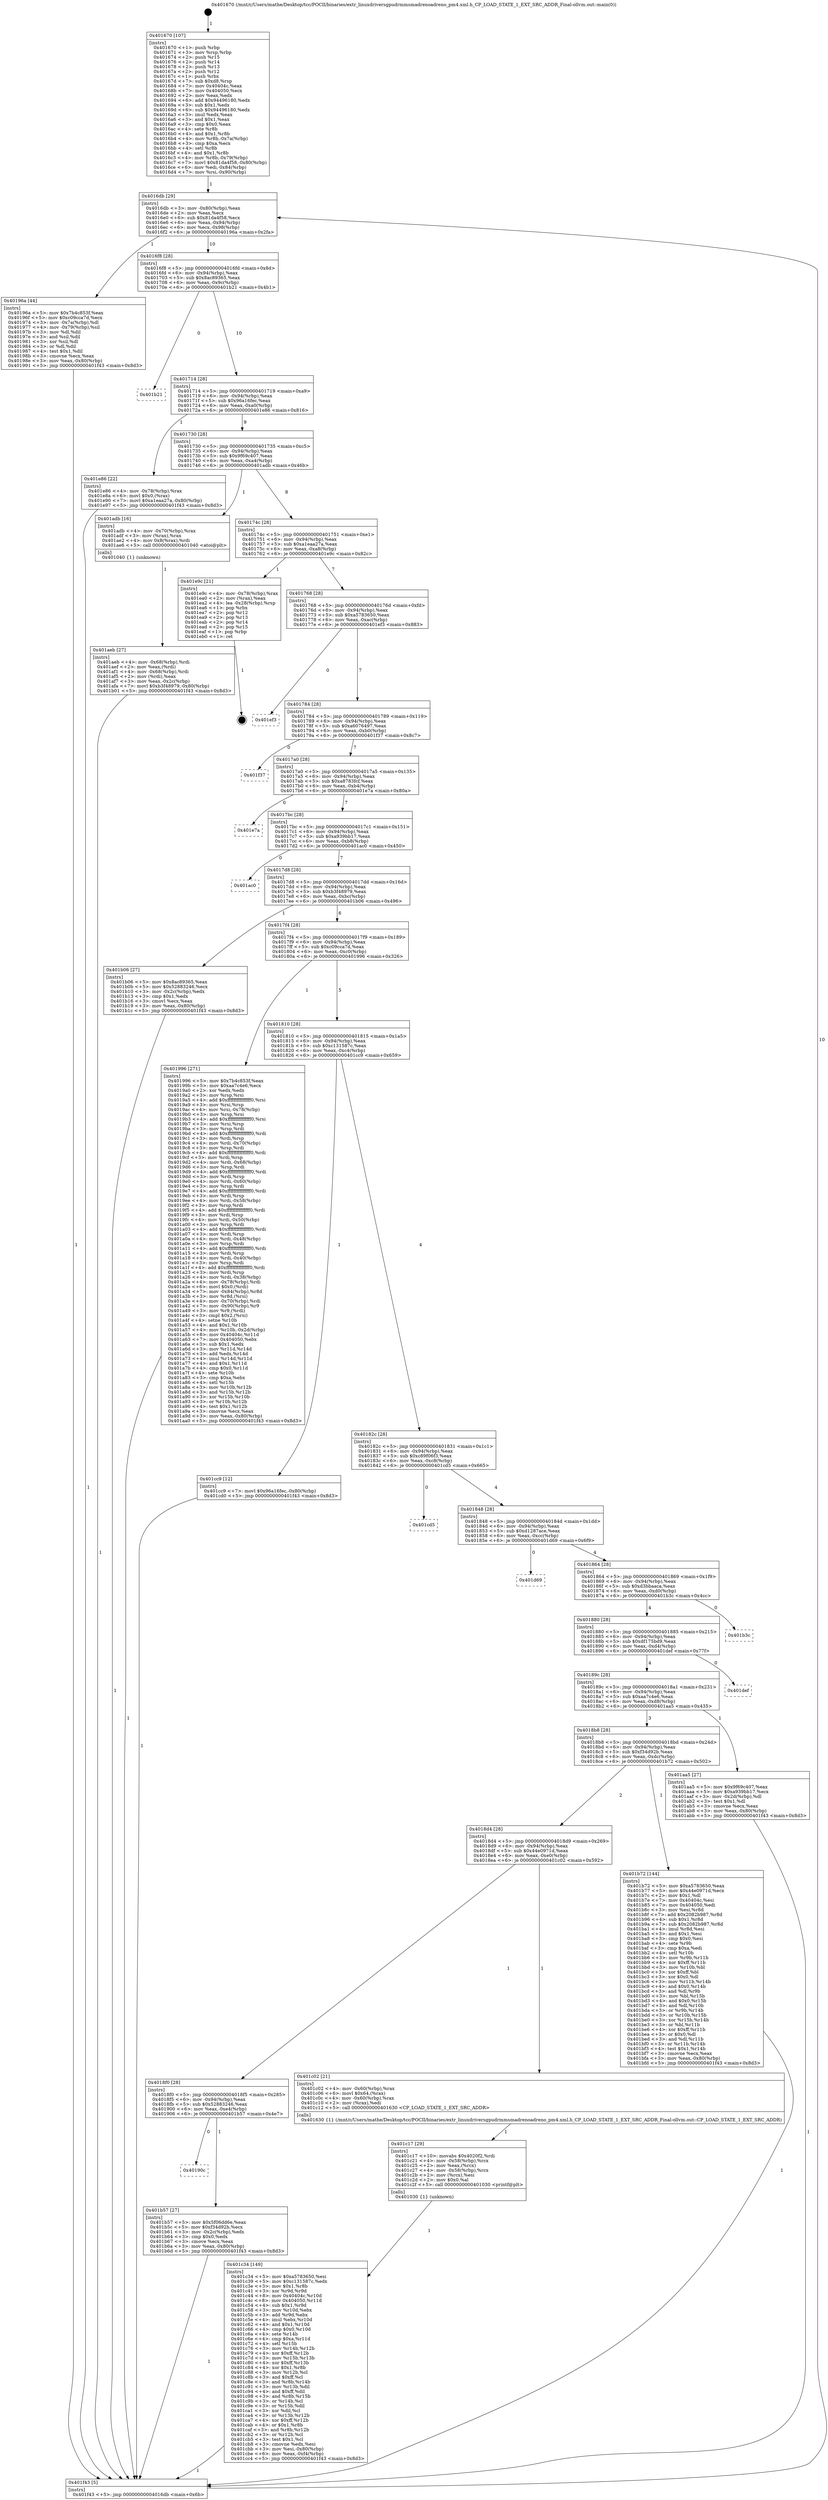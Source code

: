 digraph "0x401670" {
  label = "0x401670 (/mnt/c/Users/mathe/Desktop/tcc/POCII/binaries/extr_linuxdriversgpudrmmsmadrenoadreno_pm4.xml.h_CP_LOAD_STATE_1_EXT_SRC_ADDR_Final-ollvm.out::main(0))"
  labelloc = "t"
  node[shape=record]

  Entry [label="",width=0.3,height=0.3,shape=circle,fillcolor=black,style=filled]
  "0x4016db" [label="{
     0x4016db [29]\l
     | [instrs]\l
     &nbsp;&nbsp;0x4016db \<+3\>: mov -0x80(%rbp),%eax\l
     &nbsp;&nbsp;0x4016de \<+2\>: mov %eax,%ecx\l
     &nbsp;&nbsp;0x4016e0 \<+6\>: sub $0x81da4f58,%ecx\l
     &nbsp;&nbsp;0x4016e6 \<+6\>: mov %eax,-0x94(%rbp)\l
     &nbsp;&nbsp;0x4016ec \<+6\>: mov %ecx,-0x98(%rbp)\l
     &nbsp;&nbsp;0x4016f2 \<+6\>: je 000000000040196a \<main+0x2fa\>\l
  }"]
  "0x40196a" [label="{
     0x40196a [44]\l
     | [instrs]\l
     &nbsp;&nbsp;0x40196a \<+5\>: mov $0x7b4c853f,%eax\l
     &nbsp;&nbsp;0x40196f \<+5\>: mov $0xc09cca7d,%ecx\l
     &nbsp;&nbsp;0x401974 \<+3\>: mov -0x7a(%rbp),%dl\l
     &nbsp;&nbsp;0x401977 \<+4\>: mov -0x79(%rbp),%sil\l
     &nbsp;&nbsp;0x40197b \<+3\>: mov %dl,%dil\l
     &nbsp;&nbsp;0x40197e \<+3\>: and %sil,%dil\l
     &nbsp;&nbsp;0x401981 \<+3\>: xor %sil,%dl\l
     &nbsp;&nbsp;0x401984 \<+3\>: or %dl,%dil\l
     &nbsp;&nbsp;0x401987 \<+4\>: test $0x1,%dil\l
     &nbsp;&nbsp;0x40198b \<+3\>: cmovne %ecx,%eax\l
     &nbsp;&nbsp;0x40198e \<+3\>: mov %eax,-0x80(%rbp)\l
     &nbsp;&nbsp;0x401991 \<+5\>: jmp 0000000000401f43 \<main+0x8d3\>\l
  }"]
  "0x4016f8" [label="{
     0x4016f8 [28]\l
     | [instrs]\l
     &nbsp;&nbsp;0x4016f8 \<+5\>: jmp 00000000004016fd \<main+0x8d\>\l
     &nbsp;&nbsp;0x4016fd \<+6\>: mov -0x94(%rbp),%eax\l
     &nbsp;&nbsp;0x401703 \<+5\>: sub $0x8ac89365,%eax\l
     &nbsp;&nbsp;0x401708 \<+6\>: mov %eax,-0x9c(%rbp)\l
     &nbsp;&nbsp;0x40170e \<+6\>: je 0000000000401b21 \<main+0x4b1\>\l
  }"]
  "0x401f43" [label="{
     0x401f43 [5]\l
     | [instrs]\l
     &nbsp;&nbsp;0x401f43 \<+5\>: jmp 00000000004016db \<main+0x6b\>\l
  }"]
  "0x401670" [label="{
     0x401670 [107]\l
     | [instrs]\l
     &nbsp;&nbsp;0x401670 \<+1\>: push %rbp\l
     &nbsp;&nbsp;0x401671 \<+3\>: mov %rsp,%rbp\l
     &nbsp;&nbsp;0x401674 \<+2\>: push %r15\l
     &nbsp;&nbsp;0x401676 \<+2\>: push %r14\l
     &nbsp;&nbsp;0x401678 \<+2\>: push %r13\l
     &nbsp;&nbsp;0x40167a \<+2\>: push %r12\l
     &nbsp;&nbsp;0x40167c \<+1\>: push %rbx\l
     &nbsp;&nbsp;0x40167d \<+7\>: sub $0xd8,%rsp\l
     &nbsp;&nbsp;0x401684 \<+7\>: mov 0x40404c,%eax\l
     &nbsp;&nbsp;0x40168b \<+7\>: mov 0x404050,%ecx\l
     &nbsp;&nbsp;0x401692 \<+2\>: mov %eax,%edx\l
     &nbsp;&nbsp;0x401694 \<+6\>: add $0x94496180,%edx\l
     &nbsp;&nbsp;0x40169a \<+3\>: sub $0x1,%edx\l
     &nbsp;&nbsp;0x40169d \<+6\>: sub $0x94496180,%edx\l
     &nbsp;&nbsp;0x4016a3 \<+3\>: imul %edx,%eax\l
     &nbsp;&nbsp;0x4016a6 \<+3\>: and $0x1,%eax\l
     &nbsp;&nbsp;0x4016a9 \<+3\>: cmp $0x0,%eax\l
     &nbsp;&nbsp;0x4016ac \<+4\>: sete %r8b\l
     &nbsp;&nbsp;0x4016b0 \<+4\>: and $0x1,%r8b\l
     &nbsp;&nbsp;0x4016b4 \<+4\>: mov %r8b,-0x7a(%rbp)\l
     &nbsp;&nbsp;0x4016b8 \<+3\>: cmp $0xa,%ecx\l
     &nbsp;&nbsp;0x4016bb \<+4\>: setl %r8b\l
     &nbsp;&nbsp;0x4016bf \<+4\>: and $0x1,%r8b\l
     &nbsp;&nbsp;0x4016c3 \<+4\>: mov %r8b,-0x79(%rbp)\l
     &nbsp;&nbsp;0x4016c7 \<+7\>: movl $0x81da4f58,-0x80(%rbp)\l
     &nbsp;&nbsp;0x4016ce \<+6\>: mov %edi,-0x84(%rbp)\l
     &nbsp;&nbsp;0x4016d4 \<+7\>: mov %rsi,-0x90(%rbp)\l
  }"]
  Exit [label="",width=0.3,height=0.3,shape=circle,fillcolor=black,style=filled,peripheries=2]
  "0x401b21" [label="{
     0x401b21\l
  }", style=dashed]
  "0x401714" [label="{
     0x401714 [28]\l
     | [instrs]\l
     &nbsp;&nbsp;0x401714 \<+5\>: jmp 0000000000401719 \<main+0xa9\>\l
     &nbsp;&nbsp;0x401719 \<+6\>: mov -0x94(%rbp),%eax\l
     &nbsp;&nbsp;0x40171f \<+5\>: sub $0x96a16fec,%eax\l
     &nbsp;&nbsp;0x401724 \<+6\>: mov %eax,-0xa0(%rbp)\l
     &nbsp;&nbsp;0x40172a \<+6\>: je 0000000000401e86 \<main+0x816\>\l
  }"]
  "0x401c34" [label="{
     0x401c34 [149]\l
     | [instrs]\l
     &nbsp;&nbsp;0x401c34 \<+5\>: mov $0xa5783650,%esi\l
     &nbsp;&nbsp;0x401c39 \<+5\>: mov $0xc131587c,%edx\l
     &nbsp;&nbsp;0x401c3e \<+3\>: mov $0x1,%r8b\l
     &nbsp;&nbsp;0x401c41 \<+3\>: xor %r9d,%r9d\l
     &nbsp;&nbsp;0x401c44 \<+8\>: mov 0x40404c,%r10d\l
     &nbsp;&nbsp;0x401c4c \<+8\>: mov 0x404050,%r11d\l
     &nbsp;&nbsp;0x401c54 \<+4\>: sub $0x1,%r9d\l
     &nbsp;&nbsp;0x401c58 \<+3\>: mov %r10d,%ebx\l
     &nbsp;&nbsp;0x401c5b \<+3\>: add %r9d,%ebx\l
     &nbsp;&nbsp;0x401c5e \<+4\>: imul %ebx,%r10d\l
     &nbsp;&nbsp;0x401c62 \<+4\>: and $0x1,%r10d\l
     &nbsp;&nbsp;0x401c66 \<+4\>: cmp $0x0,%r10d\l
     &nbsp;&nbsp;0x401c6a \<+4\>: sete %r14b\l
     &nbsp;&nbsp;0x401c6e \<+4\>: cmp $0xa,%r11d\l
     &nbsp;&nbsp;0x401c72 \<+4\>: setl %r15b\l
     &nbsp;&nbsp;0x401c76 \<+3\>: mov %r14b,%r12b\l
     &nbsp;&nbsp;0x401c79 \<+4\>: xor $0xff,%r12b\l
     &nbsp;&nbsp;0x401c7d \<+3\>: mov %r15b,%r13b\l
     &nbsp;&nbsp;0x401c80 \<+4\>: xor $0xff,%r13b\l
     &nbsp;&nbsp;0x401c84 \<+4\>: xor $0x1,%r8b\l
     &nbsp;&nbsp;0x401c88 \<+3\>: mov %r12b,%cl\l
     &nbsp;&nbsp;0x401c8b \<+3\>: and $0xff,%cl\l
     &nbsp;&nbsp;0x401c8e \<+3\>: and %r8b,%r14b\l
     &nbsp;&nbsp;0x401c91 \<+3\>: mov %r13b,%dil\l
     &nbsp;&nbsp;0x401c94 \<+4\>: and $0xff,%dil\l
     &nbsp;&nbsp;0x401c98 \<+3\>: and %r8b,%r15b\l
     &nbsp;&nbsp;0x401c9b \<+3\>: or %r14b,%cl\l
     &nbsp;&nbsp;0x401c9e \<+3\>: or %r15b,%dil\l
     &nbsp;&nbsp;0x401ca1 \<+3\>: xor %dil,%cl\l
     &nbsp;&nbsp;0x401ca4 \<+3\>: or %r13b,%r12b\l
     &nbsp;&nbsp;0x401ca7 \<+4\>: xor $0xff,%r12b\l
     &nbsp;&nbsp;0x401cab \<+4\>: or $0x1,%r8b\l
     &nbsp;&nbsp;0x401caf \<+3\>: and %r8b,%r12b\l
     &nbsp;&nbsp;0x401cb2 \<+3\>: or %r12b,%cl\l
     &nbsp;&nbsp;0x401cb5 \<+3\>: test $0x1,%cl\l
     &nbsp;&nbsp;0x401cb8 \<+3\>: cmovne %edx,%esi\l
     &nbsp;&nbsp;0x401cbb \<+3\>: mov %esi,-0x80(%rbp)\l
     &nbsp;&nbsp;0x401cbe \<+6\>: mov %eax,-0xf4(%rbp)\l
     &nbsp;&nbsp;0x401cc4 \<+5\>: jmp 0000000000401f43 \<main+0x8d3\>\l
  }"]
  "0x401e86" [label="{
     0x401e86 [22]\l
     | [instrs]\l
     &nbsp;&nbsp;0x401e86 \<+4\>: mov -0x78(%rbp),%rax\l
     &nbsp;&nbsp;0x401e8a \<+6\>: movl $0x0,(%rax)\l
     &nbsp;&nbsp;0x401e90 \<+7\>: movl $0xa1eaa27a,-0x80(%rbp)\l
     &nbsp;&nbsp;0x401e97 \<+5\>: jmp 0000000000401f43 \<main+0x8d3\>\l
  }"]
  "0x401730" [label="{
     0x401730 [28]\l
     | [instrs]\l
     &nbsp;&nbsp;0x401730 \<+5\>: jmp 0000000000401735 \<main+0xc5\>\l
     &nbsp;&nbsp;0x401735 \<+6\>: mov -0x94(%rbp),%eax\l
     &nbsp;&nbsp;0x40173b \<+5\>: sub $0x9f69c407,%eax\l
     &nbsp;&nbsp;0x401740 \<+6\>: mov %eax,-0xa4(%rbp)\l
     &nbsp;&nbsp;0x401746 \<+6\>: je 0000000000401adb \<main+0x46b\>\l
  }"]
  "0x401c17" [label="{
     0x401c17 [29]\l
     | [instrs]\l
     &nbsp;&nbsp;0x401c17 \<+10\>: movabs $0x4020f2,%rdi\l
     &nbsp;&nbsp;0x401c21 \<+4\>: mov -0x58(%rbp),%rcx\l
     &nbsp;&nbsp;0x401c25 \<+2\>: mov %eax,(%rcx)\l
     &nbsp;&nbsp;0x401c27 \<+4\>: mov -0x58(%rbp),%rcx\l
     &nbsp;&nbsp;0x401c2b \<+2\>: mov (%rcx),%esi\l
     &nbsp;&nbsp;0x401c2d \<+2\>: mov $0x0,%al\l
     &nbsp;&nbsp;0x401c2f \<+5\>: call 0000000000401030 \<printf@plt\>\l
     | [calls]\l
     &nbsp;&nbsp;0x401030 \{1\} (unknown)\l
  }"]
  "0x401adb" [label="{
     0x401adb [16]\l
     | [instrs]\l
     &nbsp;&nbsp;0x401adb \<+4\>: mov -0x70(%rbp),%rax\l
     &nbsp;&nbsp;0x401adf \<+3\>: mov (%rax),%rax\l
     &nbsp;&nbsp;0x401ae2 \<+4\>: mov 0x8(%rax),%rdi\l
     &nbsp;&nbsp;0x401ae6 \<+5\>: call 0000000000401040 \<atoi@plt\>\l
     | [calls]\l
     &nbsp;&nbsp;0x401040 \{1\} (unknown)\l
  }"]
  "0x40174c" [label="{
     0x40174c [28]\l
     | [instrs]\l
     &nbsp;&nbsp;0x40174c \<+5\>: jmp 0000000000401751 \<main+0xe1\>\l
     &nbsp;&nbsp;0x401751 \<+6\>: mov -0x94(%rbp),%eax\l
     &nbsp;&nbsp;0x401757 \<+5\>: sub $0xa1eaa27a,%eax\l
     &nbsp;&nbsp;0x40175c \<+6\>: mov %eax,-0xa8(%rbp)\l
     &nbsp;&nbsp;0x401762 \<+6\>: je 0000000000401e9c \<main+0x82c\>\l
  }"]
  "0x40190c" [label="{
     0x40190c\l
  }", style=dashed]
  "0x401e9c" [label="{
     0x401e9c [21]\l
     | [instrs]\l
     &nbsp;&nbsp;0x401e9c \<+4\>: mov -0x78(%rbp),%rax\l
     &nbsp;&nbsp;0x401ea0 \<+2\>: mov (%rax),%eax\l
     &nbsp;&nbsp;0x401ea2 \<+4\>: lea -0x28(%rbp),%rsp\l
     &nbsp;&nbsp;0x401ea6 \<+1\>: pop %rbx\l
     &nbsp;&nbsp;0x401ea7 \<+2\>: pop %r12\l
     &nbsp;&nbsp;0x401ea9 \<+2\>: pop %r13\l
     &nbsp;&nbsp;0x401eab \<+2\>: pop %r14\l
     &nbsp;&nbsp;0x401ead \<+2\>: pop %r15\l
     &nbsp;&nbsp;0x401eaf \<+1\>: pop %rbp\l
     &nbsp;&nbsp;0x401eb0 \<+1\>: ret\l
  }"]
  "0x401768" [label="{
     0x401768 [28]\l
     | [instrs]\l
     &nbsp;&nbsp;0x401768 \<+5\>: jmp 000000000040176d \<main+0xfd\>\l
     &nbsp;&nbsp;0x40176d \<+6\>: mov -0x94(%rbp),%eax\l
     &nbsp;&nbsp;0x401773 \<+5\>: sub $0xa5783650,%eax\l
     &nbsp;&nbsp;0x401778 \<+6\>: mov %eax,-0xac(%rbp)\l
     &nbsp;&nbsp;0x40177e \<+6\>: je 0000000000401ef3 \<main+0x883\>\l
  }"]
  "0x401b57" [label="{
     0x401b57 [27]\l
     | [instrs]\l
     &nbsp;&nbsp;0x401b57 \<+5\>: mov $0x5f06dd6e,%eax\l
     &nbsp;&nbsp;0x401b5c \<+5\>: mov $0xf34d92b,%ecx\l
     &nbsp;&nbsp;0x401b61 \<+3\>: mov -0x2c(%rbp),%edx\l
     &nbsp;&nbsp;0x401b64 \<+3\>: cmp $0x0,%edx\l
     &nbsp;&nbsp;0x401b67 \<+3\>: cmove %ecx,%eax\l
     &nbsp;&nbsp;0x401b6a \<+3\>: mov %eax,-0x80(%rbp)\l
     &nbsp;&nbsp;0x401b6d \<+5\>: jmp 0000000000401f43 \<main+0x8d3\>\l
  }"]
  "0x401ef3" [label="{
     0x401ef3\l
  }", style=dashed]
  "0x401784" [label="{
     0x401784 [28]\l
     | [instrs]\l
     &nbsp;&nbsp;0x401784 \<+5\>: jmp 0000000000401789 \<main+0x119\>\l
     &nbsp;&nbsp;0x401789 \<+6\>: mov -0x94(%rbp),%eax\l
     &nbsp;&nbsp;0x40178f \<+5\>: sub $0xa6076497,%eax\l
     &nbsp;&nbsp;0x401794 \<+6\>: mov %eax,-0xb0(%rbp)\l
     &nbsp;&nbsp;0x40179a \<+6\>: je 0000000000401f37 \<main+0x8c7\>\l
  }"]
  "0x4018f0" [label="{
     0x4018f0 [28]\l
     | [instrs]\l
     &nbsp;&nbsp;0x4018f0 \<+5\>: jmp 00000000004018f5 \<main+0x285\>\l
     &nbsp;&nbsp;0x4018f5 \<+6\>: mov -0x94(%rbp),%eax\l
     &nbsp;&nbsp;0x4018fb \<+5\>: sub $0x52883246,%eax\l
     &nbsp;&nbsp;0x401900 \<+6\>: mov %eax,-0xe4(%rbp)\l
     &nbsp;&nbsp;0x401906 \<+6\>: je 0000000000401b57 \<main+0x4e7\>\l
  }"]
  "0x401f37" [label="{
     0x401f37\l
  }", style=dashed]
  "0x4017a0" [label="{
     0x4017a0 [28]\l
     | [instrs]\l
     &nbsp;&nbsp;0x4017a0 \<+5\>: jmp 00000000004017a5 \<main+0x135\>\l
     &nbsp;&nbsp;0x4017a5 \<+6\>: mov -0x94(%rbp),%eax\l
     &nbsp;&nbsp;0x4017ab \<+5\>: sub $0xa8783fcf,%eax\l
     &nbsp;&nbsp;0x4017b0 \<+6\>: mov %eax,-0xb4(%rbp)\l
     &nbsp;&nbsp;0x4017b6 \<+6\>: je 0000000000401e7a \<main+0x80a\>\l
  }"]
  "0x401c02" [label="{
     0x401c02 [21]\l
     | [instrs]\l
     &nbsp;&nbsp;0x401c02 \<+4\>: mov -0x60(%rbp),%rax\l
     &nbsp;&nbsp;0x401c06 \<+6\>: movl $0x64,(%rax)\l
     &nbsp;&nbsp;0x401c0c \<+4\>: mov -0x60(%rbp),%rax\l
     &nbsp;&nbsp;0x401c10 \<+2\>: mov (%rax),%edi\l
     &nbsp;&nbsp;0x401c12 \<+5\>: call 0000000000401630 \<CP_LOAD_STATE_1_EXT_SRC_ADDR\>\l
     | [calls]\l
     &nbsp;&nbsp;0x401630 \{1\} (/mnt/c/Users/mathe/Desktop/tcc/POCII/binaries/extr_linuxdriversgpudrmmsmadrenoadreno_pm4.xml.h_CP_LOAD_STATE_1_EXT_SRC_ADDR_Final-ollvm.out::CP_LOAD_STATE_1_EXT_SRC_ADDR)\l
  }"]
  "0x401e7a" [label="{
     0x401e7a\l
  }", style=dashed]
  "0x4017bc" [label="{
     0x4017bc [28]\l
     | [instrs]\l
     &nbsp;&nbsp;0x4017bc \<+5\>: jmp 00000000004017c1 \<main+0x151\>\l
     &nbsp;&nbsp;0x4017c1 \<+6\>: mov -0x94(%rbp),%eax\l
     &nbsp;&nbsp;0x4017c7 \<+5\>: sub $0xa939bb17,%eax\l
     &nbsp;&nbsp;0x4017cc \<+6\>: mov %eax,-0xb8(%rbp)\l
     &nbsp;&nbsp;0x4017d2 \<+6\>: je 0000000000401ac0 \<main+0x450\>\l
  }"]
  "0x4018d4" [label="{
     0x4018d4 [28]\l
     | [instrs]\l
     &nbsp;&nbsp;0x4018d4 \<+5\>: jmp 00000000004018d9 \<main+0x269\>\l
     &nbsp;&nbsp;0x4018d9 \<+6\>: mov -0x94(%rbp),%eax\l
     &nbsp;&nbsp;0x4018df \<+5\>: sub $0x44e0971d,%eax\l
     &nbsp;&nbsp;0x4018e4 \<+6\>: mov %eax,-0xe0(%rbp)\l
     &nbsp;&nbsp;0x4018ea \<+6\>: je 0000000000401c02 \<main+0x592\>\l
  }"]
  "0x401ac0" [label="{
     0x401ac0\l
  }", style=dashed]
  "0x4017d8" [label="{
     0x4017d8 [28]\l
     | [instrs]\l
     &nbsp;&nbsp;0x4017d8 \<+5\>: jmp 00000000004017dd \<main+0x16d\>\l
     &nbsp;&nbsp;0x4017dd \<+6\>: mov -0x94(%rbp),%eax\l
     &nbsp;&nbsp;0x4017e3 \<+5\>: sub $0xb3f48979,%eax\l
     &nbsp;&nbsp;0x4017e8 \<+6\>: mov %eax,-0xbc(%rbp)\l
     &nbsp;&nbsp;0x4017ee \<+6\>: je 0000000000401b06 \<main+0x496\>\l
  }"]
  "0x401b72" [label="{
     0x401b72 [144]\l
     | [instrs]\l
     &nbsp;&nbsp;0x401b72 \<+5\>: mov $0xa5783650,%eax\l
     &nbsp;&nbsp;0x401b77 \<+5\>: mov $0x44e0971d,%ecx\l
     &nbsp;&nbsp;0x401b7c \<+2\>: mov $0x1,%dl\l
     &nbsp;&nbsp;0x401b7e \<+7\>: mov 0x40404c,%esi\l
     &nbsp;&nbsp;0x401b85 \<+7\>: mov 0x404050,%edi\l
     &nbsp;&nbsp;0x401b8c \<+3\>: mov %esi,%r8d\l
     &nbsp;&nbsp;0x401b8f \<+7\>: add $0x2082b987,%r8d\l
     &nbsp;&nbsp;0x401b96 \<+4\>: sub $0x1,%r8d\l
     &nbsp;&nbsp;0x401b9a \<+7\>: sub $0x2082b987,%r8d\l
     &nbsp;&nbsp;0x401ba1 \<+4\>: imul %r8d,%esi\l
     &nbsp;&nbsp;0x401ba5 \<+3\>: and $0x1,%esi\l
     &nbsp;&nbsp;0x401ba8 \<+3\>: cmp $0x0,%esi\l
     &nbsp;&nbsp;0x401bab \<+4\>: sete %r9b\l
     &nbsp;&nbsp;0x401baf \<+3\>: cmp $0xa,%edi\l
     &nbsp;&nbsp;0x401bb2 \<+4\>: setl %r10b\l
     &nbsp;&nbsp;0x401bb6 \<+3\>: mov %r9b,%r11b\l
     &nbsp;&nbsp;0x401bb9 \<+4\>: xor $0xff,%r11b\l
     &nbsp;&nbsp;0x401bbd \<+3\>: mov %r10b,%bl\l
     &nbsp;&nbsp;0x401bc0 \<+3\>: xor $0xff,%bl\l
     &nbsp;&nbsp;0x401bc3 \<+3\>: xor $0x0,%dl\l
     &nbsp;&nbsp;0x401bc6 \<+3\>: mov %r11b,%r14b\l
     &nbsp;&nbsp;0x401bc9 \<+4\>: and $0x0,%r14b\l
     &nbsp;&nbsp;0x401bcd \<+3\>: and %dl,%r9b\l
     &nbsp;&nbsp;0x401bd0 \<+3\>: mov %bl,%r15b\l
     &nbsp;&nbsp;0x401bd3 \<+4\>: and $0x0,%r15b\l
     &nbsp;&nbsp;0x401bd7 \<+3\>: and %dl,%r10b\l
     &nbsp;&nbsp;0x401bda \<+3\>: or %r9b,%r14b\l
     &nbsp;&nbsp;0x401bdd \<+3\>: or %r10b,%r15b\l
     &nbsp;&nbsp;0x401be0 \<+3\>: xor %r15b,%r14b\l
     &nbsp;&nbsp;0x401be3 \<+3\>: or %bl,%r11b\l
     &nbsp;&nbsp;0x401be6 \<+4\>: xor $0xff,%r11b\l
     &nbsp;&nbsp;0x401bea \<+3\>: or $0x0,%dl\l
     &nbsp;&nbsp;0x401bed \<+3\>: and %dl,%r11b\l
     &nbsp;&nbsp;0x401bf0 \<+3\>: or %r11b,%r14b\l
     &nbsp;&nbsp;0x401bf3 \<+4\>: test $0x1,%r14b\l
     &nbsp;&nbsp;0x401bf7 \<+3\>: cmovne %ecx,%eax\l
     &nbsp;&nbsp;0x401bfa \<+3\>: mov %eax,-0x80(%rbp)\l
     &nbsp;&nbsp;0x401bfd \<+5\>: jmp 0000000000401f43 \<main+0x8d3\>\l
  }"]
  "0x401b06" [label="{
     0x401b06 [27]\l
     | [instrs]\l
     &nbsp;&nbsp;0x401b06 \<+5\>: mov $0x8ac89365,%eax\l
     &nbsp;&nbsp;0x401b0b \<+5\>: mov $0x52883246,%ecx\l
     &nbsp;&nbsp;0x401b10 \<+3\>: mov -0x2c(%rbp),%edx\l
     &nbsp;&nbsp;0x401b13 \<+3\>: cmp $0x1,%edx\l
     &nbsp;&nbsp;0x401b16 \<+3\>: cmovl %ecx,%eax\l
     &nbsp;&nbsp;0x401b19 \<+3\>: mov %eax,-0x80(%rbp)\l
     &nbsp;&nbsp;0x401b1c \<+5\>: jmp 0000000000401f43 \<main+0x8d3\>\l
  }"]
  "0x4017f4" [label="{
     0x4017f4 [28]\l
     | [instrs]\l
     &nbsp;&nbsp;0x4017f4 \<+5\>: jmp 00000000004017f9 \<main+0x189\>\l
     &nbsp;&nbsp;0x4017f9 \<+6\>: mov -0x94(%rbp),%eax\l
     &nbsp;&nbsp;0x4017ff \<+5\>: sub $0xc09cca7d,%eax\l
     &nbsp;&nbsp;0x401804 \<+6\>: mov %eax,-0xc0(%rbp)\l
     &nbsp;&nbsp;0x40180a \<+6\>: je 0000000000401996 \<main+0x326\>\l
  }"]
  "0x401aeb" [label="{
     0x401aeb [27]\l
     | [instrs]\l
     &nbsp;&nbsp;0x401aeb \<+4\>: mov -0x68(%rbp),%rdi\l
     &nbsp;&nbsp;0x401aef \<+2\>: mov %eax,(%rdi)\l
     &nbsp;&nbsp;0x401af1 \<+4\>: mov -0x68(%rbp),%rdi\l
     &nbsp;&nbsp;0x401af5 \<+2\>: mov (%rdi),%eax\l
     &nbsp;&nbsp;0x401af7 \<+3\>: mov %eax,-0x2c(%rbp)\l
     &nbsp;&nbsp;0x401afa \<+7\>: movl $0xb3f48979,-0x80(%rbp)\l
     &nbsp;&nbsp;0x401b01 \<+5\>: jmp 0000000000401f43 \<main+0x8d3\>\l
  }"]
  "0x401996" [label="{
     0x401996 [271]\l
     | [instrs]\l
     &nbsp;&nbsp;0x401996 \<+5\>: mov $0x7b4c853f,%eax\l
     &nbsp;&nbsp;0x40199b \<+5\>: mov $0xaa7c4e6,%ecx\l
     &nbsp;&nbsp;0x4019a0 \<+2\>: xor %edx,%edx\l
     &nbsp;&nbsp;0x4019a2 \<+3\>: mov %rsp,%rsi\l
     &nbsp;&nbsp;0x4019a5 \<+4\>: add $0xfffffffffffffff0,%rsi\l
     &nbsp;&nbsp;0x4019a9 \<+3\>: mov %rsi,%rsp\l
     &nbsp;&nbsp;0x4019ac \<+4\>: mov %rsi,-0x78(%rbp)\l
     &nbsp;&nbsp;0x4019b0 \<+3\>: mov %rsp,%rsi\l
     &nbsp;&nbsp;0x4019b3 \<+4\>: add $0xfffffffffffffff0,%rsi\l
     &nbsp;&nbsp;0x4019b7 \<+3\>: mov %rsi,%rsp\l
     &nbsp;&nbsp;0x4019ba \<+3\>: mov %rsp,%rdi\l
     &nbsp;&nbsp;0x4019bd \<+4\>: add $0xfffffffffffffff0,%rdi\l
     &nbsp;&nbsp;0x4019c1 \<+3\>: mov %rdi,%rsp\l
     &nbsp;&nbsp;0x4019c4 \<+4\>: mov %rdi,-0x70(%rbp)\l
     &nbsp;&nbsp;0x4019c8 \<+3\>: mov %rsp,%rdi\l
     &nbsp;&nbsp;0x4019cb \<+4\>: add $0xfffffffffffffff0,%rdi\l
     &nbsp;&nbsp;0x4019cf \<+3\>: mov %rdi,%rsp\l
     &nbsp;&nbsp;0x4019d2 \<+4\>: mov %rdi,-0x68(%rbp)\l
     &nbsp;&nbsp;0x4019d6 \<+3\>: mov %rsp,%rdi\l
     &nbsp;&nbsp;0x4019d9 \<+4\>: add $0xfffffffffffffff0,%rdi\l
     &nbsp;&nbsp;0x4019dd \<+3\>: mov %rdi,%rsp\l
     &nbsp;&nbsp;0x4019e0 \<+4\>: mov %rdi,-0x60(%rbp)\l
     &nbsp;&nbsp;0x4019e4 \<+3\>: mov %rsp,%rdi\l
     &nbsp;&nbsp;0x4019e7 \<+4\>: add $0xfffffffffffffff0,%rdi\l
     &nbsp;&nbsp;0x4019eb \<+3\>: mov %rdi,%rsp\l
     &nbsp;&nbsp;0x4019ee \<+4\>: mov %rdi,-0x58(%rbp)\l
     &nbsp;&nbsp;0x4019f2 \<+3\>: mov %rsp,%rdi\l
     &nbsp;&nbsp;0x4019f5 \<+4\>: add $0xfffffffffffffff0,%rdi\l
     &nbsp;&nbsp;0x4019f9 \<+3\>: mov %rdi,%rsp\l
     &nbsp;&nbsp;0x4019fc \<+4\>: mov %rdi,-0x50(%rbp)\l
     &nbsp;&nbsp;0x401a00 \<+3\>: mov %rsp,%rdi\l
     &nbsp;&nbsp;0x401a03 \<+4\>: add $0xfffffffffffffff0,%rdi\l
     &nbsp;&nbsp;0x401a07 \<+3\>: mov %rdi,%rsp\l
     &nbsp;&nbsp;0x401a0a \<+4\>: mov %rdi,-0x48(%rbp)\l
     &nbsp;&nbsp;0x401a0e \<+3\>: mov %rsp,%rdi\l
     &nbsp;&nbsp;0x401a11 \<+4\>: add $0xfffffffffffffff0,%rdi\l
     &nbsp;&nbsp;0x401a15 \<+3\>: mov %rdi,%rsp\l
     &nbsp;&nbsp;0x401a18 \<+4\>: mov %rdi,-0x40(%rbp)\l
     &nbsp;&nbsp;0x401a1c \<+3\>: mov %rsp,%rdi\l
     &nbsp;&nbsp;0x401a1f \<+4\>: add $0xfffffffffffffff0,%rdi\l
     &nbsp;&nbsp;0x401a23 \<+3\>: mov %rdi,%rsp\l
     &nbsp;&nbsp;0x401a26 \<+4\>: mov %rdi,-0x38(%rbp)\l
     &nbsp;&nbsp;0x401a2a \<+4\>: mov -0x78(%rbp),%rdi\l
     &nbsp;&nbsp;0x401a2e \<+6\>: movl $0x0,(%rdi)\l
     &nbsp;&nbsp;0x401a34 \<+7\>: mov -0x84(%rbp),%r8d\l
     &nbsp;&nbsp;0x401a3b \<+3\>: mov %r8d,(%rsi)\l
     &nbsp;&nbsp;0x401a3e \<+4\>: mov -0x70(%rbp),%rdi\l
     &nbsp;&nbsp;0x401a42 \<+7\>: mov -0x90(%rbp),%r9\l
     &nbsp;&nbsp;0x401a49 \<+3\>: mov %r9,(%rdi)\l
     &nbsp;&nbsp;0x401a4c \<+3\>: cmpl $0x2,(%rsi)\l
     &nbsp;&nbsp;0x401a4f \<+4\>: setne %r10b\l
     &nbsp;&nbsp;0x401a53 \<+4\>: and $0x1,%r10b\l
     &nbsp;&nbsp;0x401a57 \<+4\>: mov %r10b,-0x2d(%rbp)\l
     &nbsp;&nbsp;0x401a5b \<+8\>: mov 0x40404c,%r11d\l
     &nbsp;&nbsp;0x401a63 \<+7\>: mov 0x404050,%ebx\l
     &nbsp;&nbsp;0x401a6a \<+3\>: sub $0x1,%edx\l
     &nbsp;&nbsp;0x401a6d \<+3\>: mov %r11d,%r14d\l
     &nbsp;&nbsp;0x401a70 \<+3\>: add %edx,%r14d\l
     &nbsp;&nbsp;0x401a73 \<+4\>: imul %r14d,%r11d\l
     &nbsp;&nbsp;0x401a77 \<+4\>: and $0x1,%r11d\l
     &nbsp;&nbsp;0x401a7b \<+4\>: cmp $0x0,%r11d\l
     &nbsp;&nbsp;0x401a7f \<+4\>: sete %r10b\l
     &nbsp;&nbsp;0x401a83 \<+3\>: cmp $0xa,%ebx\l
     &nbsp;&nbsp;0x401a86 \<+4\>: setl %r15b\l
     &nbsp;&nbsp;0x401a8a \<+3\>: mov %r10b,%r12b\l
     &nbsp;&nbsp;0x401a8d \<+3\>: and %r15b,%r12b\l
     &nbsp;&nbsp;0x401a90 \<+3\>: xor %r15b,%r10b\l
     &nbsp;&nbsp;0x401a93 \<+3\>: or %r10b,%r12b\l
     &nbsp;&nbsp;0x401a96 \<+4\>: test $0x1,%r12b\l
     &nbsp;&nbsp;0x401a9a \<+3\>: cmovne %ecx,%eax\l
     &nbsp;&nbsp;0x401a9d \<+3\>: mov %eax,-0x80(%rbp)\l
     &nbsp;&nbsp;0x401aa0 \<+5\>: jmp 0000000000401f43 \<main+0x8d3\>\l
  }"]
  "0x401810" [label="{
     0x401810 [28]\l
     | [instrs]\l
     &nbsp;&nbsp;0x401810 \<+5\>: jmp 0000000000401815 \<main+0x1a5\>\l
     &nbsp;&nbsp;0x401815 \<+6\>: mov -0x94(%rbp),%eax\l
     &nbsp;&nbsp;0x40181b \<+5\>: sub $0xc131587c,%eax\l
     &nbsp;&nbsp;0x401820 \<+6\>: mov %eax,-0xc4(%rbp)\l
     &nbsp;&nbsp;0x401826 \<+6\>: je 0000000000401cc9 \<main+0x659\>\l
  }"]
  "0x4018b8" [label="{
     0x4018b8 [28]\l
     | [instrs]\l
     &nbsp;&nbsp;0x4018b8 \<+5\>: jmp 00000000004018bd \<main+0x24d\>\l
     &nbsp;&nbsp;0x4018bd \<+6\>: mov -0x94(%rbp),%eax\l
     &nbsp;&nbsp;0x4018c3 \<+5\>: sub $0xf34d92b,%eax\l
     &nbsp;&nbsp;0x4018c8 \<+6\>: mov %eax,-0xdc(%rbp)\l
     &nbsp;&nbsp;0x4018ce \<+6\>: je 0000000000401b72 \<main+0x502\>\l
  }"]
  "0x401aa5" [label="{
     0x401aa5 [27]\l
     | [instrs]\l
     &nbsp;&nbsp;0x401aa5 \<+5\>: mov $0x9f69c407,%eax\l
     &nbsp;&nbsp;0x401aaa \<+5\>: mov $0xa939bb17,%ecx\l
     &nbsp;&nbsp;0x401aaf \<+3\>: mov -0x2d(%rbp),%dl\l
     &nbsp;&nbsp;0x401ab2 \<+3\>: test $0x1,%dl\l
     &nbsp;&nbsp;0x401ab5 \<+3\>: cmovne %ecx,%eax\l
     &nbsp;&nbsp;0x401ab8 \<+3\>: mov %eax,-0x80(%rbp)\l
     &nbsp;&nbsp;0x401abb \<+5\>: jmp 0000000000401f43 \<main+0x8d3\>\l
  }"]
  "0x401cc9" [label="{
     0x401cc9 [12]\l
     | [instrs]\l
     &nbsp;&nbsp;0x401cc9 \<+7\>: movl $0x96a16fec,-0x80(%rbp)\l
     &nbsp;&nbsp;0x401cd0 \<+5\>: jmp 0000000000401f43 \<main+0x8d3\>\l
  }"]
  "0x40182c" [label="{
     0x40182c [28]\l
     | [instrs]\l
     &nbsp;&nbsp;0x40182c \<+5\>: jmp 0000000000401831 \<main+0x1c1\>\l
     &nbsp;&nbsp;0x401831 \<+6\>: mov -0x94(%rbp),%eax\l
     &nbsp;&nbsp;0x401837 \<+5\>: sub $0xc89f06f3,%eax\l
     &nbsp;&nbsp;0x40183c \<+6\>: mov %eax,-0xc8(%rbp)\l
     &nbsp;&nbsp;0x401842 \<+6\>: je 0000000000401cd5 \<main+0x665\>\l
  }"]
  "0x40189c" [label="{
     0x40189c [28]\l
     | [instrs]\l
     &nbsp;&nbsp;0x40189c \<+5\>: jmp 00000000004018a1 \<main+0x231\>\l
     &nbsp;&nbsp;0x4018a1 \<+6\>: mov -0x94(%rbp),%eax\l
     &nbsp;&nbsp;0x4018a7 \<+5\>: sub $0xaa7c4e6,%eax\l
     &nbsp;&nbsp;0x4018ac \<+6\>: mov %eax,-0xd8(%rbp)\l
     &nbsp;&nbsp;0x4018b2 \<+6\>: je 0000000000401aa5 \<main+0x435\>\l
  }"]
  "0x401cd5" [label="{
     0x401cd5\l
  }", style=dashed]
  "0x401848" [label="{
     0x401848 [28]\l
     | [instrs]\l
     &nbsp;&nbsp;0x401848 \<+5\>: jmp 000000000040184d \<main+0x1dd\>\l
     &nbsp;&nbsp;0x40184d \<+6\>: mov -0x94(%rbp),%eax\l
     &nbsp;&nbsp;0x401853 \<+5\>: sub $0xd1287ace,%eax\l
     &nbsp;&nbsp;0x401858 \<+6\>: mov %eax,-0xcc(%rbp)\l
     &nbsp;&nbsp;0x40185e \<+6\>: je 0000000000401d69 \<main+0x6f9\>\l
  }"]
  "0x401def" [label="{
     0x401def\l
  }", style=dashed]
  "0x401d69" [label="{
     0x401d69\l
  }", style=dashed]
  "0x401864" [label="{
     0x401864 [28]\l
     | [instrs]\l
     &nbsp;&nbsp;0x401864 \<+5\>: jmp 0000000000401869 \<main+0x1f9\>\l
     &nbsp;&nbsp;0x401869 \<+6\>: mov -0x94(%rbp),%eax\l
     &nbsp;&nbsp;0x40186f \<+5\>: sub $0xd3bbaaca,%eax\l
     &nbsp;&nbsp;0x401874 \<+6\>: mov %eax,-0xd0(%rbp)\l
     &nbsp;&nbsp;0x40187a \<+6\>: je 0000000000401b3c \<main+0x4cc\>\l
  }"]
  "0x401880" [label="{
     0x401880 [28]\l
     | [instrs]\l
     &nbsp;&nbsp;0x401880 \<+5\>: jmp 0000000000401885 \<main+0x215\>\l
     &nbsp;&nbsp;0x401885 \<+6\>: mov -0x94(%rbp),%eax\l
     &nbsp;&nbsp;0x40188b \<+5\>: sub $0xdf175bd9,%eax\l
     &nbsp;&nbsp;0x401890 \<+6\>: mov %eax,-0xd4(%rbp)\l
     &nbsp;&nbsp;0x401896 \<+6\>: je 0000000000401def \<main+0x77f\>\l
  }"]
  "0x401b3c" [label="{
     0x401b3c\l
  }", style=dashed]
  Entry -> "0x401670" [label=" 1"]
  "0x4016db" -> "0x40196a" [label=" 1"]
  "0x4016db" -> "0x4016f8" [label=" 10"]
  "0x40196a" -> "0x401f43" [label=" 1"]
  "0x401670" -> "0x4016db" [label=" 1"]
  "0x401f43" -> "0x4016db" [label=" 10"]
  "0x401e9c" -> Exit [label=" 1"]
  "0x4016f8" -> "0x401b21" [label=" 0"]
  "0x4016f8" -> "0x401714" [label=" 10"]
  "0x401e86" -> "0x401f43" [label=" 1"]
  "0x401714" -> "0x401e86" [label=" 1"]
  "0x401714" -> "0x401730" [label=" 9"]
  "0x401cc9" -> "0x401f43" [label=" 1"]
  "0x401730" -> "0x401adb" [label=" 1"]
  "0x401730" -> "0x40174c" [label=" 8"]
  "0x401c34" -> "0x401f43" [label=" 1"]
  "0x40174c" -> "0x401e9c" [label=" 1"]
  "0x40174c" -> "0x401768" [label=" 7"]
  "0x401c17" -> "0x401c34" [label=" 1"]
  "0x401768" -> "0x401ef3" [label=" 0"]
  "0x401768" -> "0x401784" [label=" 7"]
  "0x401c02" -> "0x401c17" [label=" 1"]
  "0x401784" -> "0x401f37" [label=" 0"]
  "0x401784" -> "0x4017a0" [label=" 7"]
  "0x401b57" -> "0x401f43" [label=" 1"]
  "0x4017a0" -> "0x401e7a" [label=" 0"]
  "0x4017a0" -> "0x4017bc" [label=" 7"]
  "0x4018f0" -> "0x40190c" [label=" 0"]
  "0x4017bc" -> "0x401ac0" [label=" 0"]
  "0x4017bc" -> "0x4017d8" [label=" 7"]
  "0x401b72" -> "0x401f43" [label=" 1"]
  "0x4017d8" -> "0x401b06" [label=" 1"]
  "0x4017d8" -> "0x4017f4" [label=" 6"]
  "0x4018d4" -> "0x4018f0" [label=" 1"]
  "0x4017f4" -> "0x401996" [label=" 1"]
  "0x4017f4" -> "0x401810" [label=" 5"]
  "0x4018f0" -> "0x401b57" [label=" 1"]
  "0x401996" -> "0x401f43" [label=" 1"]
  "0x4018b8" -> "0x4018d4" [label=" 2"]
  "0x401810" -> "0x401cc9" [label=" 1"]
  "0x401810" -> "0x40182c" [label=" 4"]
  "0x4018b8" -> "0x401b72" [label=" 1"]
  "0x40182c" -> "0x401cd5" [label=" 0"]
  "0x40182c" -> "0x401848" [label=" 4"]
  "0x401b06" -> "0x401f43" [label=" 1"]
  "0x401848" -> "0x401d69" [label=" 0"]
  "0x401848" -> "0x401864" [label=" 4"]
  "0x401aeb" -> "0x401f43" [label=" 1"]
  "0x401864" -> "0x401b3c" [label=" 0"]
  "0x401864" -> "0x401880" [label=" 4"]
  "0x401adb" -> "0x401aeb" [label=" 1"]
  "0x401880" -> "0x401def" [label=" 0"]
  "0x401880" -> "0x40189c" [label=" 4"]
  "0x4018d4" -> "0x401c02" [label=" 1"]
  "0x40189c" -> "0x401aa5" [label=" 1"]
  "0x40189c" -> "0x4018b8" [label=" 3"]
  "0x401aa5" -> "0x401f43" [label=" 1"]
}

